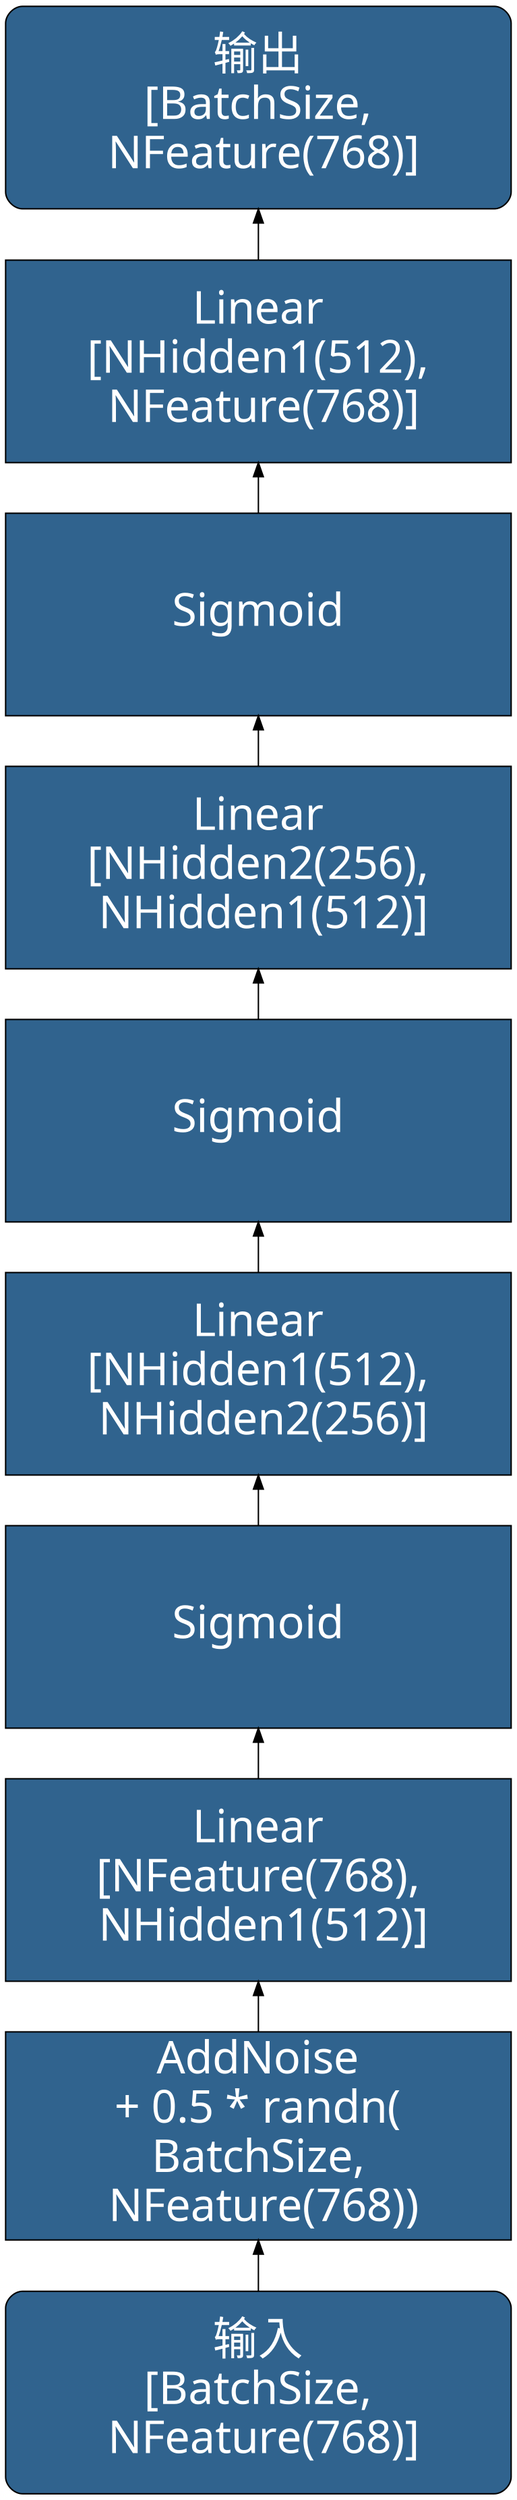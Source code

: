 digraph DenoiseAutoEncoder {
	rankdir=BT
    node [
		style=filled, 
		color=Black
		fontcolor=White, 
		fillcolor="#30638e", 
		fontname="SimHei",
		fontsize=32,
		width=5, height=2,
		shape="box",
	]
	
	
	inp       [label="输入\n[BatchSize,\n NFeature(768)]", shape="Mrecord"]
	noise     [label="AddNoise\n+ 0.5 * randn(\nBatchSize,\n NFeature(768))"]
	ll1       [label="Linear\n[NFeature(768),\n NHidden1(512)]"]
    σ1        [label="Sigmoid"]
    ll2       [label="Linear\n[NHidden1(512),\n NHidden2(256)]"]
    σ2        [label="Sigmoid"]
    ll3       [label="Linear\n[NHidden2(256),\n NHidden1(512)]"]
    σ3        [label="Sigmoid"]
    ll4       [label="Linear\n[NHidden1(512),\n NFeature(768)]"]
	oup       [label="输出\n[BatchSize,\n NFeature(768)]", shape="Mrecord"]
	
	inp -> noise ->  ll1 -> σ1 -> ll2 -> σ2
        -> ll3 -> σ3 -> ll4 -> oup
}
